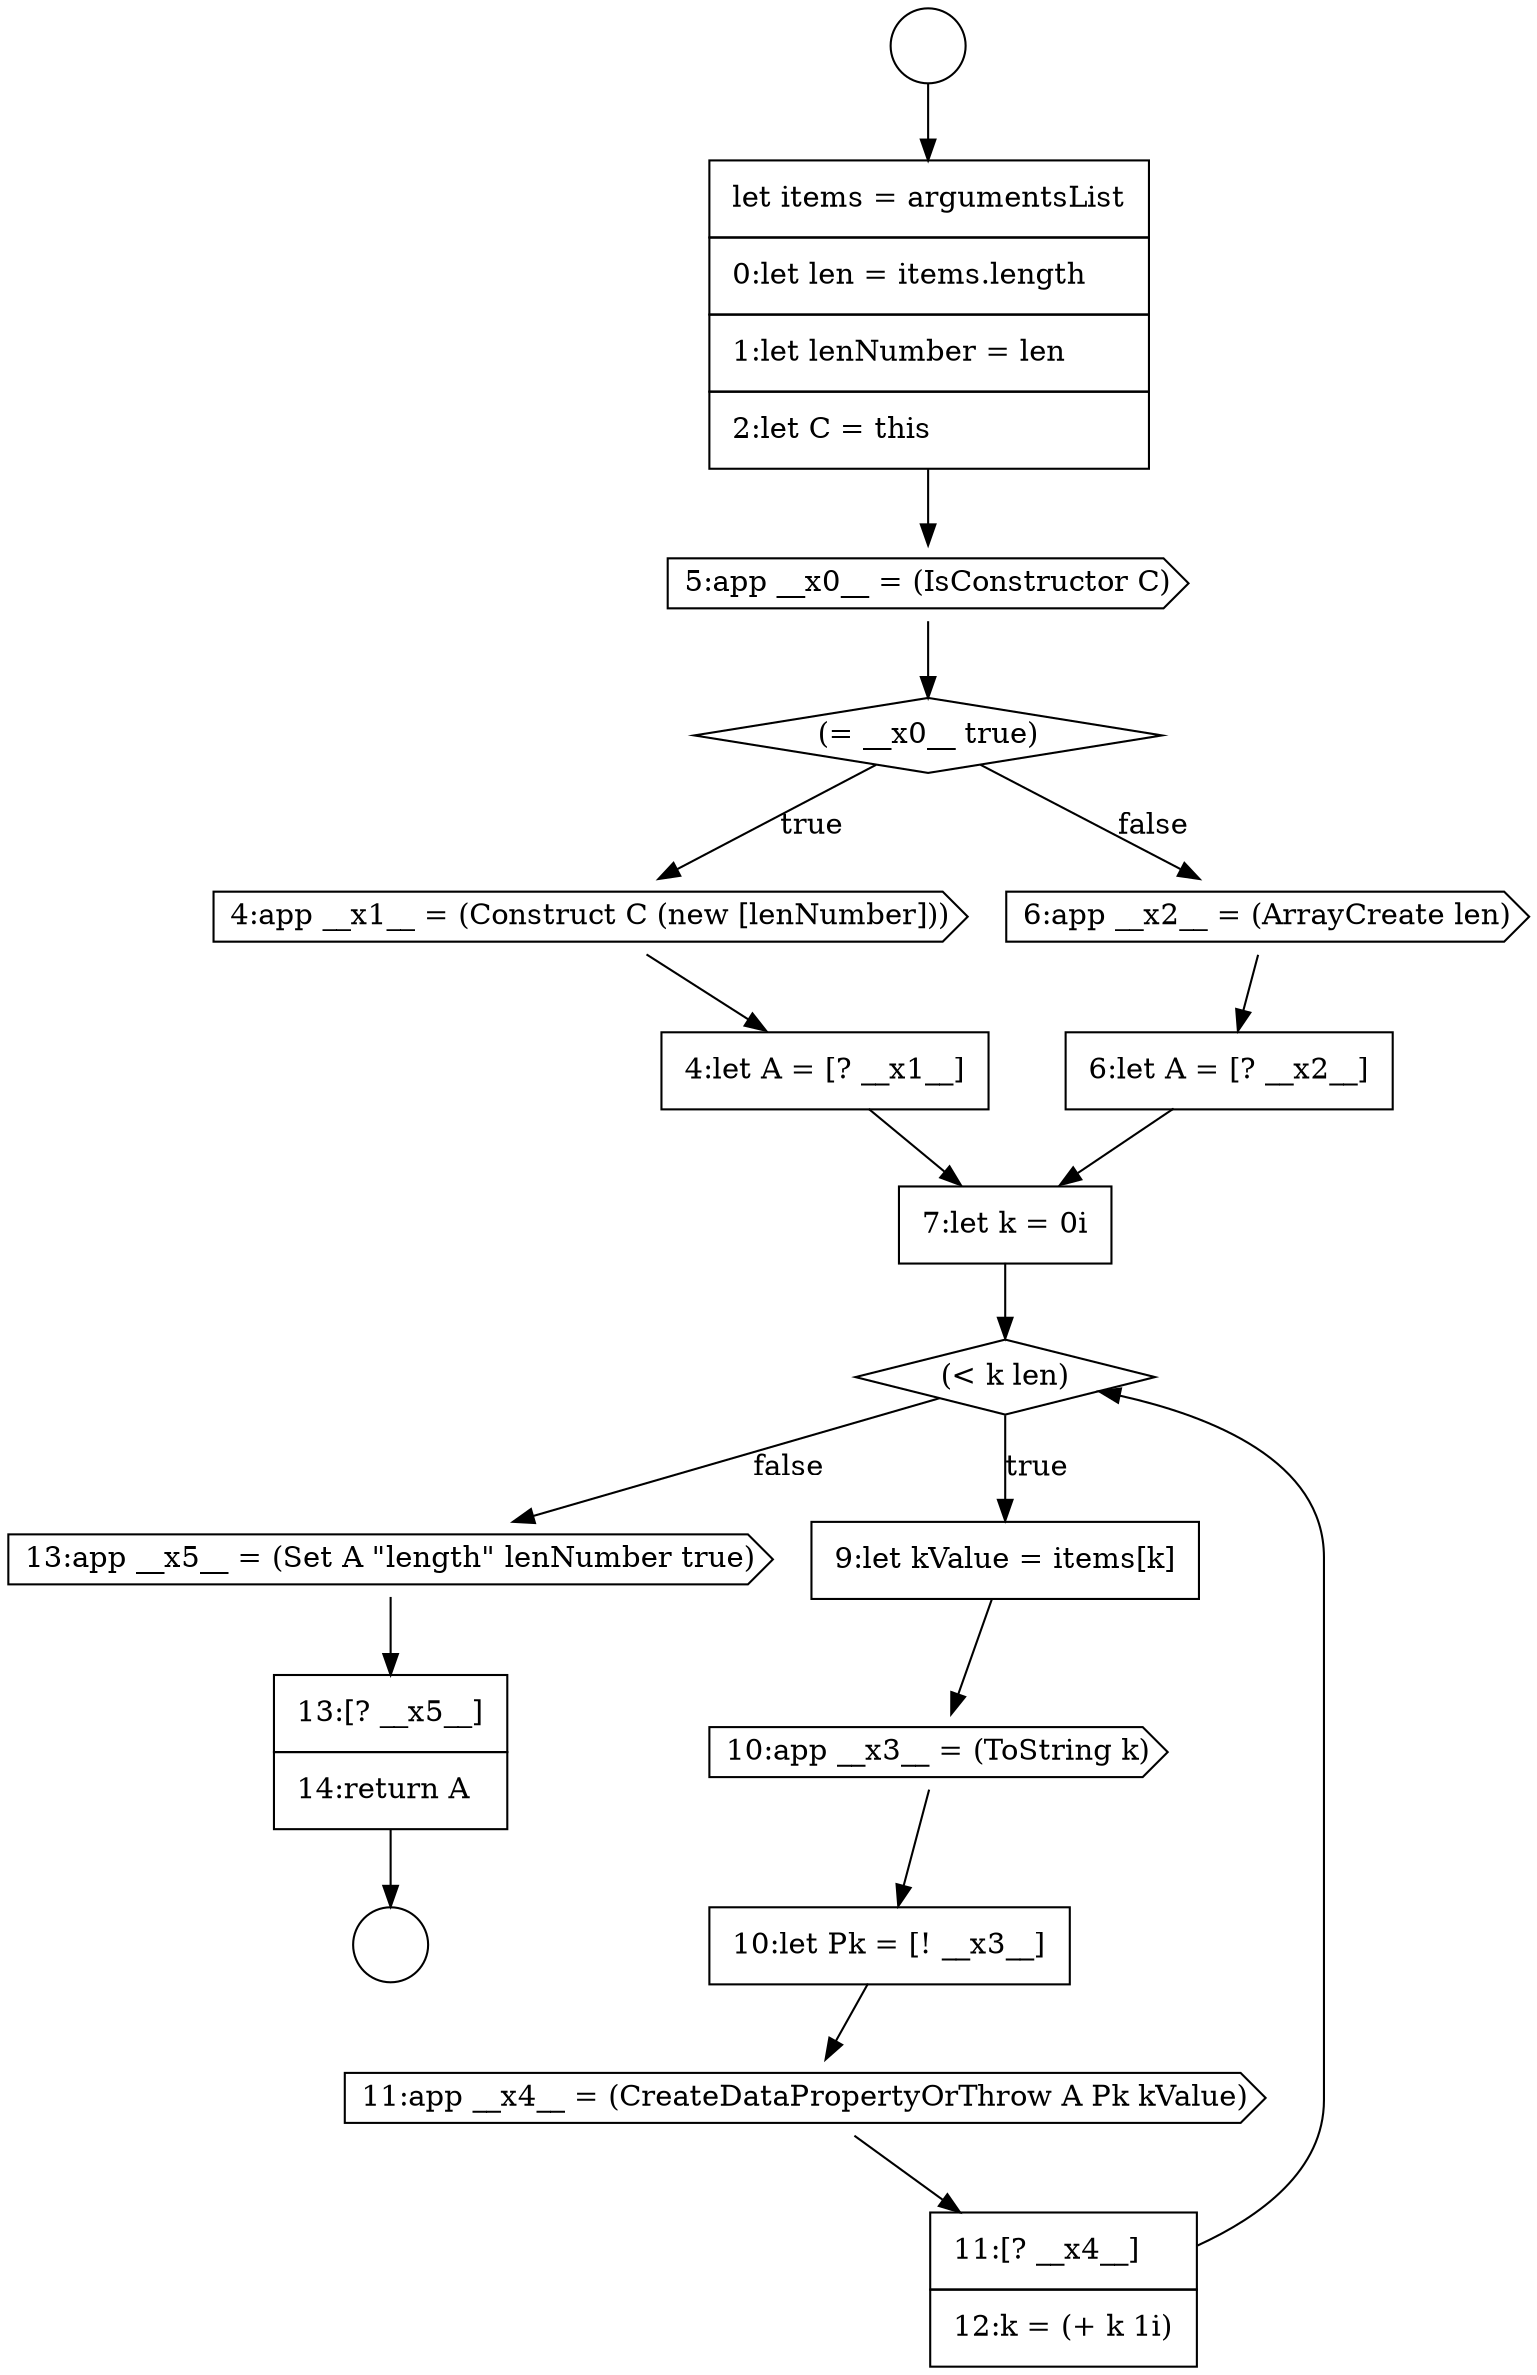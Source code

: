 digraph {
  node0 [shape=circle label=" " color="black" fillcolor="white" style=filled]
  node5 [shape=cds, label=<<font color="black">4:app __x1__ = (Construct C (new [lenNumber]))</font>> color="black" fillcolor="white" style=filled]
  node10 [shape=diamond, label=<<font color="black">(&lt; k len)</font>> color="black" fillcolor="white" style=filled]
  node14 [shape=cds, label=<<font color="black">11:app __x4__ = (CreateDataPropertyOrThrow A Pk kValue)</font>> color="black" fillcolor="white" style=filled]
  node1 [shape=circle label=" " color="black" fillcolor="white" style=filled]
  node6 [shape=none, margin=0, label=<<font color="black">
    <table border="0" cellborder="1" cellspacing="0" cellpadding="10">
      <tr><td align="left">4:let A = [? __x1__]</td></tr>
    </table>
  </font>> color="black" fillcolor="white" style=filled]
  node9 [shape=none, margin=0, label=<<font color="black">
    <table border="0" cellborder="1" cellspacing="0" cellpadding="10">
      <tr><td align="left">7:let k = 0i</td></tr>
    </table>
  </font>> color="black" fillcolor="white" style=filled]
  node13 [shape=none, margin=0, label=<<font color="black">
    <table border="0" cellborder="1" cellspacing="0" cellpadding="10">
      <tr><td align="left">10:let Pk = [! __x3__]</td></tr>
    </table>
  </font>> color="black" fillcolor="white" style=filled]
  node2 [shape=none, margin=0, label=<<font color="black">
    <table border="0" cellborder="1" cellspacing="0" cellpadding="10">
      <tr><td align="left">let items = argumentsList</td></tr>
      <tr><td align="left">0:let len = items.length</td></tr>
      <tr><td align="left">1:let lenNumber = len</td></tr>
      <tr><td align="left">2:let C = this</td></tr>
    </table>
  </font>> color="black" fillcolor="white" style=filled]
  node17 [shape=none, margin=0, label=<<font color="black">
    <table border="0" cellborder="1" cellspacing="0" cellpadding="10">
      <tr><td align="left">13:[? __x5__]</td></tr>
      <tr><td align="left">14:return A</td></tr>
    </table>
  </font>> color="black" fillcolor="white" style=filled]
  node12 [shape=cds, label=<<font color="black">10:app __x3__ = (ToString k)</font>> color="black" fillcolor="white" style=filled]
  node7 [shape=cds, label=<<font color="black">6:app __x2__ = (ArrayCreate len)</font>> color="black" fillcolor="white" style=filled]
  node3 [shape=cds, label=<<font color="black">5:app __x0__ = (IsConstructor C)</font>> color="black" fillcolor="white" style=filled]
  node16 [shape=cds, label=<<font color="black">13:app __x5__ = (Set A &quot;length&quot; lenNumber true)</font>> color="black" fillcolor="white" style=filled]
  node11 [shape=none, margin=0, label=<<font color="black">
    <table border="0" cellborder="1" cellspacing="0" cellpadding="10">
      <tr><td align="left">9:let kValue = items[k]</td></tr>
    </table>
  </font>> color="black" fillcolor="white" style=filled]
  node8 [shape=none, margin=0, label=<<font color="black">
    <table border="0" cellborder="1" cellspacing="0" cellpadding="10">
      <tr><td align="left">6:let A = [? __x2__]</td></tr>
    </table>
  </font>> color="black" fillcolor="white" style=filled]
  node4 [shape=diamond, label=<<font color="black">(= __x0__ true)</font>> color="black" fillcolor="white" style=filled]
  node15 [shape=none, margin=0, label=<<font color="black">
    <table border="0" cellborder="1" cellspacing="0" cellpadding="10">
      <tr><td align="left">11:[? __x4__]</td></tr>
      <tr><td align="left">12:k = (+ k 1i)</td></tr>
    </table>
  </font>> color="black" fillcolor="white" style=filled]
  node7 -> node8 [ color="black"]
  node17 -> node1 [ color="black"]
  node2 -> node3 [ color="black"]
  node13 -> node14 [ color="black"]
  node12 -> node13 [ color="black"]
  node0 -> node2 [ color="black"]
  node10 -> node11 [label=<<font color="black">true</font>> color="black"]
  node10 -> node16 [label=<<font color="black">false</font>> color="black"]
  node9 -> node10 [ color="black"]
  node14 -> node15 [ color="black"]
  node15 -> node10 [ color="black"]
  node8 -> node9 [ color="black"]
  node5 -> node6 [ color="black"]
  node3 -> node4 [ color="black"]
  node4 -> node5 [label=<<font color="black">true</font>> color="black"]
  node4 -> node7 [label=<<font color="black">false</font>> color="black"]
  node11 -> node12 [ color="black"]
  node16 -> node17 [ color="black"]
  node6 -> node9 [ color="black"]
}
